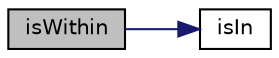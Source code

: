 digraph "isWithin"
{
  edge [fontname="Helvetica",fontsize="10",labelfontname="Helvetica",labelfontsize="10"];
  node [fontname="Helvetica",fontsize="10",shape=record];
  rankdir="LR";
  Node1 [label="isWithin",height=0.2,width=0.4,color="black", fillcolor="grey75", style="filled" fontcolor="black"];
  Node1 -> Node2 [color="midnightblue",fontsize="10",style="solid",fontname="Helvetica"];
  Node2 [label="isIn",height=0.2,width=0.4,color="black", fillcolor="white", style="filled",URL="$class_simple_realm.html#a6cdce294bbdf2330d7a8eb7c9964554c"];
}
